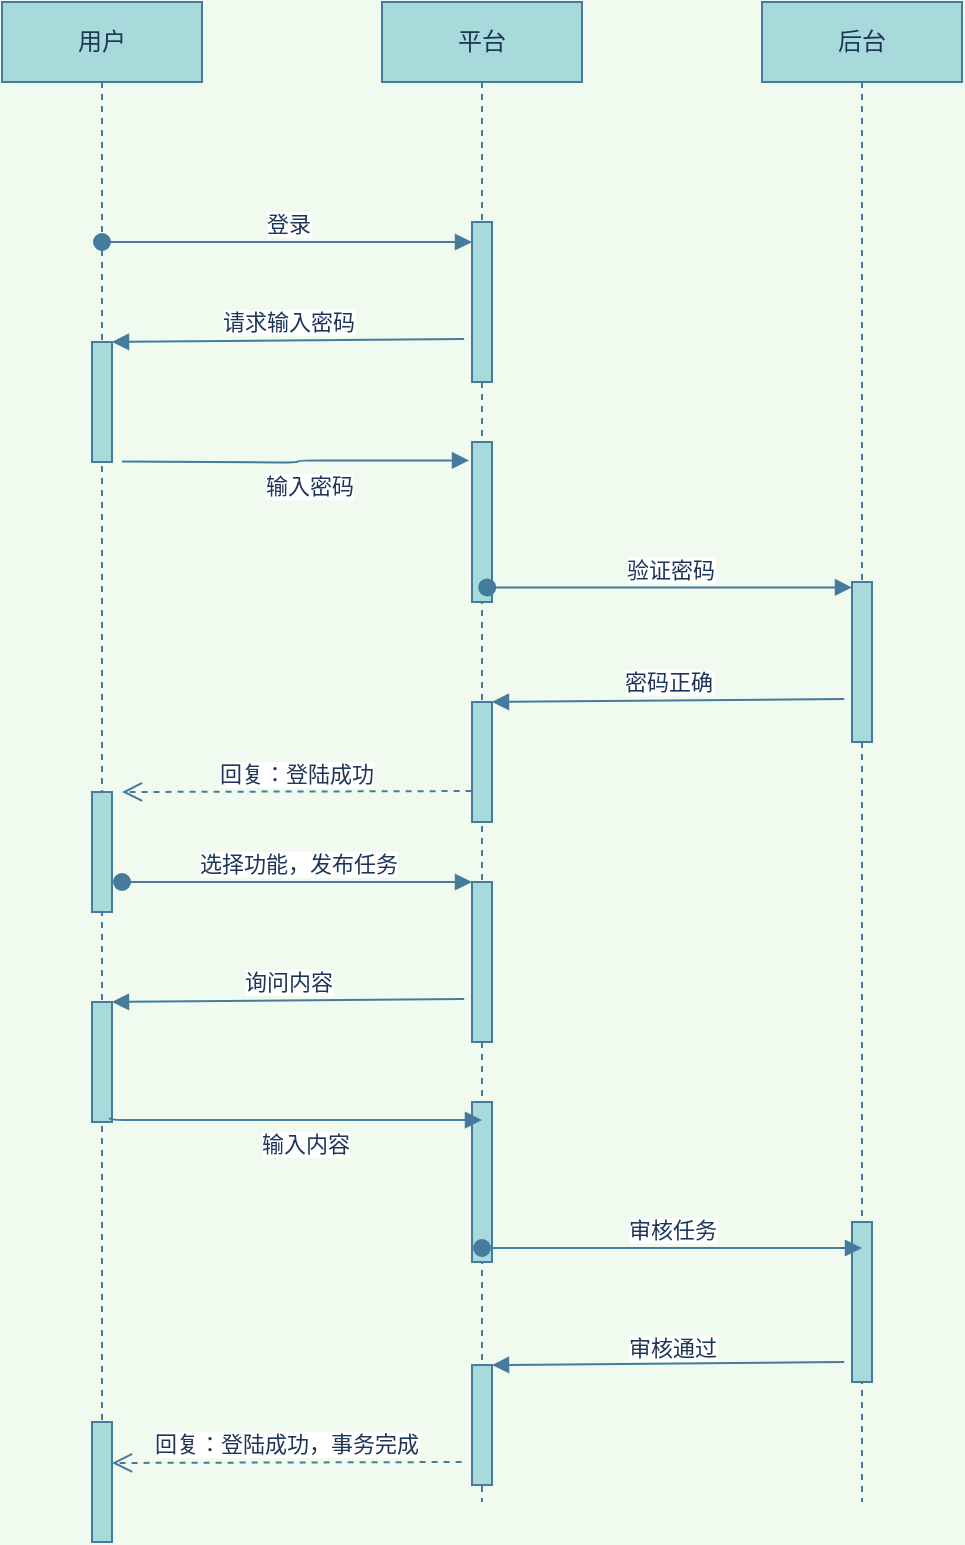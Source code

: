 <mxfile version="16.6.1" type="github">
  <diagram id="aeRG9rzD7lxfbZ-jMTFp" name="第 1 页">
    <mxGraphModel dx="529" dy="306" grid="1" gridSize="10" guides="1" tooltips="1" connect="1" arrows="1" fold="1" page="1" pageScale="1" pageWidth="827" pageHeight="1169" background="#F1FAEE" math="0" shadow="0">
      <root>
        <mxCell id="0" />
        <mxCell id="1" parent="0" />
        <mxCell id="naZADqsueXCr0R1nJYDh-34" value="用户" style="shape=umlLifeline;perimeter=lifelinePerimeter;whiteSpace=wrap;html=1;container=1;collapsible=0;recursiveResize=0;outlineConnect=0;rounded=0;sketch=0;fontColor=#1D3557;strokeColor=#457B9D;fillColor=#A8DADC;" vertex="1" parent="1">
          <mxGeometry x="300" y="190" width="100" height="770" as="geometry" />
        </mxCell>
        <mxCell id="naZADqsueXCr0R1nJYDh-46" value="" style="html=1;points=[];perimeter=orthogonalPerimeter;rounded=0;sketch=0;fontColor=#1D3557;strokeColor=#457B9D;fillColor=#A8DADC;" vertex="1" parent="naZADqsueXCr0R1nJYDh-34">
          <mxGeometry x="45" y="170" width="10" height="60" as="geometry" />
        </mxCell>
        <mxCell id="naZADqsueXCr0R1nJYDh-71" value="回复：登陆成功" style="html=1;verticalAlign=bottom;endArrow=open;dashed=1;endSize=8;rounded=1;sketch=0;fontColor=#1D3557;strokeColor=#457B9D;fillColor=#A8DADC;curved=0;exitX=-0.02;exitY=0.742;exitDx=0;exitDy=0;exitPerimeter=0;" edge="1" parent="naZADqsueXCr0R1nJYDh-34" source="naZADqsueXCr0R1nJYDh-58">
          <mxGeometry relative="1" as="geometry">
            <mxPoint x="140" y="395" as="sourcePoint" />
            <mxPoint x="60" y="395" as="targetPoint" />
          </mxGeometry>
        </mxCell>
        <mxCell id="naZADqsueXCr0R1nJYDh-72" value="" style="html=1;points=[];perimeter=orthogonalPerimeter;rounded=0;sketch=0;fontColor=#1D3557;strokeColor=#457B9D;fillColor=#A8DADC;" vertex="1" parent="naZADqsueXCr0R1nJYDh-34">
          <mxGeometry x="45" y="500" width="10" height="60" as="geometry" />
        </mxCell>
        <mxCell id="naZADqsueXCr0R1nJYDh-87" value="回复：登陆成功，事务完成" style="html=1;verticalAlign=bottom;endArrow=open;dashed=1;endSize=8;rounded=1;sketch=0;fontColor=#1D3557;strokeColor=#457B9D;fillColor=#A8DADC;curved=0;exitX=-0.02;exitY=0.742;exitDx=0;exitDy=0;exitPerimeter=0;" edge="1" parent="naZADqsueXCr0R1nJYDh-34">
          <mxGeometry relative="1" as="geometry">
            <mxPoint x="229.8" y="730" as="sourcePoint" />
            <mxPoint x="55" y="730.48" as="targetPoint" />
          </mxGeometry>
        </mxCell>
        <mxCell id="naZADqsueXCr0R1nJYDh-89" value="" style="html=1;points=[];perimeter=orthogonalPerimeter;rounded=0;sketch=0;fontColor=#1D3557;strokeColor=#457B9D;fillColor=#A8DADC;" vertex="1" parent="naZADqsueXCr0R1nJYDh-34">
          <mxGeometry x="45" y="710" width="10" height="60" as="geometry" />
        </mxCell>
        <mxCell id="naZADqsueXCr0R1nJYDh-37" value="平台" style="shape=umlLifeline;perimeter=lifelinePerimeter;whiteSpace=wrap;html=1;container=1;collapsible=0;recursiveResize=0;outlineConnect=0;rounded=0;sketch=0;fontColor=#1D3557;strokeColor=#457B9D;fillColor=#A8DADC;" vertex="1" parent="1">
          <mxGeometry x="490" y="190" width="100" height="750" as="geometry" />
        </mxCell>
        <mxCell id="naZADqsueXCr0R1nJYDh-53" value="" style="html=1;points=[];perimeter=orthogonalPerimeter;rounded=0;sketch=0;fontColor=#1D3557;strokeColor=#457B9D;fillColor=#A8DADC;" vertex="1" parent="naZADqsueXCr0R1nJYDh-37">
          <mxGeometry x="45" y="110" width="10" height="80" as="geometry" />
        </mxCell>
        <mxCell id="naZADqsueXCr0R1nJYDh-55" value="" style="html=1;points=[];perimeter=orthogonalPerimeter;rounded=0;sketch=0;fontColor=#1D3557;strokeColor=#457B9D;fillColor=#A8DADC;" vertex="1" parent="naZADqsueXCr0R1nJYDh-37">
          <mxGeometry x="45" y="220" width="10" height="80" as="geometry" />
        </mxCell>
        <mxCell id="naZADqsueXCr0R1nJYDh-56" value="输入密码" style="endArrow=block;endFill=1;html=1;edgeStyle=orthogonalEdgeStyle;align=left;verticalAlign=top;rounded=1;sketch=0;fontColor=#1D3557;strokeColor=#457B9D;fillColor=#A8DADC;curved=0;entryX=-0.148;entryY=0.115;entryDx=0;entryDy=0;entryPerimeter=0;" edge="1" parent="naZADqsueXCr0R1nJYDh-37" target="naZADqsueXCr0R1nJYDh-55">
          <mxGeometry x="-0.196" y="1" relative="1" as="geometry">
            <mxPoint x="-130" y="229.75" as="sourcePoint" />
            <mxPoint x="30" y="229.75" as="targetPoint" />
            <mxPoint as="offset" />
          </mxGeometry>
        </mxCell>
        <mxCell id="naZADqsueXCr0R1nJYDh-57" value="" style="edgeLabel;resizable=0;html=1;align=left;verticalAlign=bottom;rounded=0;sketch=0;fontColor=#1D3557;strokeColor=#457B9D;fillColor=#A8DADC;" connectable="0" vertex="1" parent="naZADqsueXCr0R1nJYDh-56">
          <mxGeometry x="-1" relative="1" as="geometry" />
        </mxCell>
        <mxCell id="naZADqsueXCr0R1nJYDh-58" value="" style="html=1;points=[];perimeter=orthogonalPerimeter;rounded=0;sketch=0;fontColor=#1D3557;strokeColor=#457B9D;fillColor=#A8DADC;" vertex="1" parent="naZADqsueXCr0R1nJYDh-37">
          <mxGeometry x="45" y="350" width="10" height="60" as="geometry" />
        </mxCell>
        <mxCell id="naZADqsueXCr0R1nJYDh-73" value="" style="html=1;points=[];perimeter=orthogonalPerimeter;rounded=0;sketch=0;fontColor=#1D3557;strokeColor=#457B9D;fillColor=#A8DADC;" vertex="1" parent="naZADqsueXCr0R1nJYDh-37">
          <mxGeometry x="45" y="440" width="10" height="80" as="geometry" />
        </mxCell>
        <mxCell id="naZADqsueXCr0R1nJYDh-74" value="" style="html=1;points=[];perimeter=orthogonalPerimeter;rounded=0;sketch=0;fontColor=#1D3557;strokeColor=#457B9D;fillColor=#A8DADC;" vertex="1" parent="naZADqsueXCr0R1nJYDh-37">
          <mxGeometry x="45" y="550" width="10" height="80" as="geometry" />
        </mxCell>
        <mxCell id="naZADqsueXCr0R1nJYDh-83" value="" style="html=1;points=[];perimeter=orthogonalPerimeter;rounded=0;sketch=0;fontColor=#1D3557;strokeColor=#457B9D;fillColor=#A8DADC;" vertex="1" parent="naZADqsueXCr0R1nJYDh-37">
          <mxGeometry x="45" y="681.52" width="10" height="60" as="geometry" />
        </mxCell>
        <mxCell id="naZADqsueXCr0R1nJYDh-84" value="审核通过" style="html=1;verticalAlign=bottom;endArrow=block;entryX=1;entryY=0;rounded=1;sketch=0;fontColor=#1D3557;strokeColor=#457B9D;fillColor=#A8DADC;curved=0;exitX=-0.39;exitY=0.731;exitDx=0;exitDy=0;exitPerimeter=0;" edge="1" parent="naZADqsueXCr0R1nJYDh-37" target="naZADqsueXCr0R1nJYDh-83">
          <mxGeometry x="-0.022" y="1" relative="1" as="geometry">
            <mxPoint x="231.1" y="680.0" as="sourcePoint" />
            <mxPoint as="offset" />
          </mxGeometry>
        </mxCell>
        <mxCell id="naZADqsueXCr0R1nJYDh-38" value="后台" style="shape=umlLifeline;perimeter=lifelinePerimeter;whiteSpace=wrap;html=1;container=1;collapsible=0;recursiveResize=0;outlineConnect=0;rounded=0;sketch=0;fontColor=#1D3557;strokeColor=#457B9D;fillColor=#A8DADC;" vertex="1" parent="1">
          <mxGeometry x="680" y="190" width="100" height="750" as="geometry" />
        </mxCell>
        <mxCell id="naZADqsueXCr0R1nJYDh-81" value="" style="html=1;points=[];perimeter=orthogonalPerimeter;rounded=0;sketch=0;fontColor=#1D3557;strokeColor=#457B9D;fillColor=#A8DADC;" vertex="1" parent="naZADqsueXCr0R1nJYDh-38">
          <mxGeometry x="45" y="610" width="10" height="80" as="geometry" />
        </mxCell>
        <mxCell id="naZADqsueXCr0R1nJYDh-47" value="请求输入密码" style="html=1;verticalAlign=bottom;endArrow=block;entryX=1;entryY=0;rounded=1;sketch=0;fontColor=#1D3557;strokeColor=#457B9D;fillColor=#A8DADC;curved=0;exitX=-0.39;exitY=0.731;exitDx=0;exitDy=0;exitPerimeter=0;" edge="1" target="naZADqsueXCr0R1nJYDh-46" parent="1" source="naZADqsueXCr0R1nJYDh-53">
          <mxGeometry relative="1" as="geometry">
            <mxPoint x="425" y="360" as="sourcePoint" />
          </mxGeometry>
        </mxCell>
        <mxCell id="naZADqsueXCr0R1nJYDh-54" value="登录" style="html=1;verticalAlign=bottom;startArrow=oval;endArrow=block;startSize=8;rounded=1;sketch=0;fontColor=#1D3557;strokeColor=#457B9D;fillColor=#A8DADC;curved=0;" edge="1" target="naZADqsueXCr0R1nJYDh-53" parent="1" source="naZADqsueXCr0R1nJYDh-34">
          <mxGeometry relative="1" as="geometry">
            <mxPoint x="470" y="300" as="sourcePoint" />
            <Array as="points">
              <mxPoint x="420" y="310" />
            </Array>
          </mxGeometry>
        </mxCell>
        <mxCell id="naZADqsueXCr0R1nJYDh-59" value="" style="html=1;points=[];perimeter=orthogonalPerimeter;rounded=0;sketch=0;fontColor=#1D3557;strokeColor=#457B9D;fillColor=#A8DADC;" vertex="1" parent="1">
          <mxGeometry x="725" y="480" width="10" height="80" as="geometry" />
        </mxCell>
        <mxCell id="naZADqsueXCr0R1nJYDh-63" value="密码正确" style="html=1;verticalAlign=bottom;endArrow=block;entryX=1;entryY=0;rounded=1;sketch=0;fontColor=#1D3557;strokeColor=#457B9D;fillColor=#A8DADC;curved=0;exitX=-0.39;exitY=0.731;exitDx=0;exitDy=0;exitPerimeter=0;" edge="1" parent="1" source="naZADqsueXCr0R1nJYDh-59" target="naZADqsueXCr0R1nJYDh-58">
          <mxGeometry relative="1" as="geometry">
            <mxPoint x="615" y="540" as="sourcePoint" />
          </mxGeometry>
        </mxCell>
        <mxCell id="naZADqsueXCr0R1nJYDh-64" value="验证密码" style="html=1;verticalAlign=bottom;startArrow=oval;endArrow=block;startSize=8;rounded=1;sketch=0;fontColor=#1D3557;strokeColor=#457B9D;fillColor=#A8DADC;curved=0;exitX=0.526;exitY=0.245;exitDx=0;exitDy=0;exitPerimeter=0;" edge="1" parent="1" target="naZADqsueXCr0R1nJYDh-59">
          <mxGeometry relative="1" as="geometry">
            <mxPoint x="542.6" y="482.7" as="sourcePoint" />
          </mxGeometry>
        </mxCell>
        <mxCell id="naZADqsueXCr0R1nJYDh-65" value="" style="html=1;points=[];perimeter=orthogonalPerimeter;rounded=0;sketch=0;fontColor=#1D3557;strokeColor=#457B9D;fillColor=#A8DADC;" vertex="1" parent="1">
          <mxGeometry x="345" y="585" width="10" height="60" as="geometry" />
        </mxCell>
        <mxCell id="naZADqsueXCr0R1nJYDh-75" value="输入内容" style="endArrow=block;endFill=1;html=1;edgeStyle=orthogonalEdgeStyle;align=left;verticalAlign=top;rounded=1;sketch=0;fontColor=#1D3557;strokeColor=#457B9D;fillColor=#A8DADC;curved=0;exitX=0.888;exitY=0.963;exitDx=0;exitDy=0;exitPerimeter=0;entryX=0.5;entryY=0.113;entryDx=0;entryDy=0;entryPerimeter=0;" edge="1" parent="1" target="naZADqsueXCr0R1nJYDh-74" source="naZADqsueXCr0R1nJYDh-72">
          <mxGeometry x="-0.196" y="1" relative="1" as="geometry">
            <mxPoint x="380" y="749.75" as="sourcePoint" />
            <mxPoint x="530" y="749" as="targetPoint" />
            <mxPoint as="offset" />
            <Array as="points">
              <mxPoint x="354" y="749" />
            </Array>
          </mxGeometry>
        </mxCell>
        <mxCell id="naZADqsueXCr0R1nJYDh-76" value="" style="edgeLabel;resizable=0;html=1;align=left;verticalAlign=bottom;rounded=0;sketch=0;fontColor=#1D3557;strokeColor=#457B9D;fillColor=#A8DADC;" connectable="0" vertex="1" parent="naZADqsueXCr0R1nJYDh-75">
          <mxGeometry x="-1" relative="1" as="geometry" />
        </mxCell>
        <mxCell id="naZADqsueXCr0R1nJYDh-77" value="询问内容" style="html=1;verticalAlign=bottom;endArrow=block;entryX=1;entryY=0;rounded=1;sketch=0;fontColor=#1D3557;strokeColor=#457B9D;fillColor=#A8DADC;curved=0;exitX=-0.39;exitY=0.731;exitDx=0;exitDy=0;exitPerimeter=0;" edge="1" parent="1" source="naZADqsueXCr0R1nJYDh-73" target="naZADqsueXCr0R1nJYDh-72">
          <mxGeometry relative="1" as="geometry">
            <mxPoint x="445" y="690" as="sourcePoint" />
          </mxGeometry>
        </mxCell>
        <mxCell id="naZADqsueXCr0R1nJYDh-78" value="选择功能，发布任务" style="html=1;verticalAlign=bottom;startArrow=oval;endArrow=block;startSize=8;rounded=1;sketch=0;fontColor=#1D3557;strokeColor=#457B9D;fillColor=#A8DADC;curved=0;" edge="1" parent="1" target="naZADqsueXCr0R1nJYDh-73">
          <mxGeometry relative="1" as="geometry">
            <mxPoint x="360" y="630" as="sourcePoint" />
          </mxGeometry>
        </mxCell>
        <mxCell id="naZADqsueXCr0R1nJYDh-79" value="审核任务" style="html=1;verticalAlign=bottom;startArrow=oval;endArrow=block;startSize=8;rounded=1;sketch=0;fontColor=#1D3557;strokeColor=#457B9D;fillColor=#A8DADC;curved=0;" edge="1" parent="1" source="naZADqsueXCr0R1nJYDh-37">
          <mxGeometry relative="1" as="geometry">
            <mxPoint x="562.6" y="812.7" as="sourcePoint" />
            <mxPoint x="730" y="813" as="targetPoint" />
          </mxGeometry>
        </mxCell>
      </root>
    </mxGraphModel>
  </diagram>
</mxfile>
